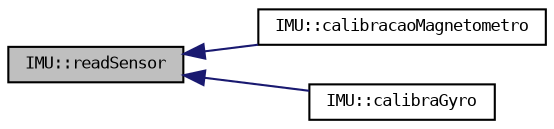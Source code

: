 digraph "IMU::readSensor"
{
  bgcolor="transparent";
  edge [fontname="DejaVuSansMono",fontsize="8",labelfontname="DejaVuSansMono",labelfontsize="8"];
  node [fontname="DejaVuSansMono",fontsize="8",shape=record];
  rankdir="LR";
  Node44 [label="IMU::readSensor",height=0.2,width=0.4,color="black", fillcolor="grey75", style="filled", fontcolor="black"];
  Node44 -> Node45 [dir="back",color="midnightblue",fontsize="8",style="solid",fontname="DejaVuSansMono"];
  Node45 [label="IMU::calibracaoMagnetometro",height=0.2,width=0.4,color="black",URL="$classIMU.html#a3546779010d9128859f465195eff77f5"];
  Node44 -> Node46 [dir="back",color="midnightblue",fontsize="8",style="solid",fontname="DejaVuSansMono"];
  Node46 [label="IMU::calibraGyro",height=0.2,width=0.4,color="black",URL="$classIMU.html#a5f096cb37d4b16851381bf09d6809403"];
}
